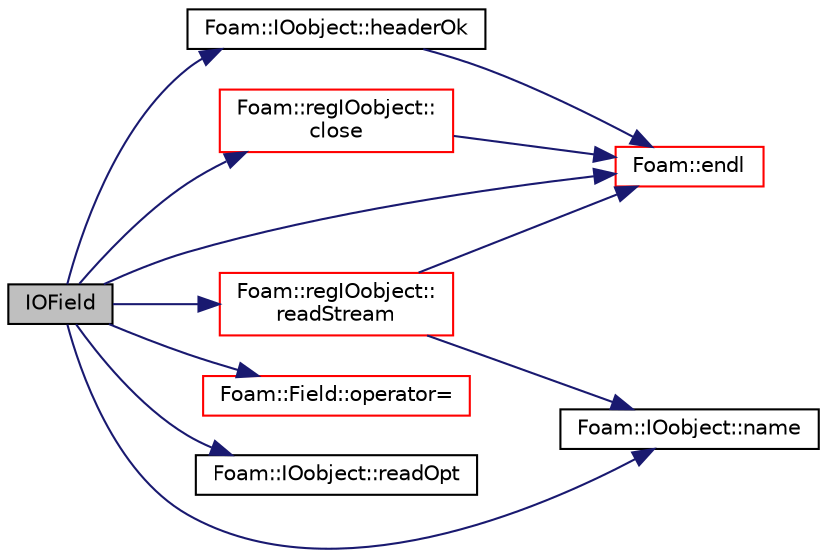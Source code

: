digraph "IOField"
{
  bgcolor="transparent";
  edge [fontname="Helvetica",fontsize="10",labelfontname="Helvetica",labelfontsize="10"];
  node [fontname="Helvetica",fontsize="10",shape=record];
  rankdir="LR";
  Node1 [label="IOField",height=0.2,width=0.4,color="black", fillcolor="grey75", style="filled", fontcolor="black"];
  Node1 -> Node2 [color="midnightblue",fontsize="10",style="solid",fontname="Helvetica"];
  Node2 [label="Foam::regIOobject::\lclose",height=0.2,width=0.4,color="red",URL="$a02207.html#a5ae591df94fc66ccb85cbb6565368bca",tooltip="Close Istream. "];
  Node2 -> Node3 [color="midnightblue",fontsize="10",style="solid",fontname="Helvetica"];
  Node3 [label="Foam::endl",height=0.2,width=0.4,color="red",URL="$a10936.html#a2db8fe02a0d3909e9351bb4275b23ce4",tooltip="Add newline and flush stream. "];
  Node1 -> Node3 [color="midnightblue",fontsize="10",style="solid",fontname="Helvetica"];
  Node1 -> Node4 [color="midnightblue",fontsize="10",style="solid",fontname="Helvetica"];
  Node4 [label="Foam::IOobject::headerOk",height=0.2,width=0.4,color="black",URL="$a01203.html#a9d4879c850ce41d945ff77e788de3a23",tooltip="Read and check header info. "];
  Node4 -> Node3 [color="midnightblue",fontsize="10",style="solid",fontname="Helvetica"];
  Node1 -> Node5 [color="midnightblue",fontsize="10",style="solid",fontname="Helvetica"];
  Node5 [label="Foam::IOobject::name",height=0.2,width=0.4,color="black",URL="$a01203.html#a75b72488d2e82151b025744974919d5d",tooltip="Return name. "];
  Node1 -> Node6 [color="midnightblue",fontsize="10",style="solid",fontname="Helvetica"];
  Node6 [label="Foam::Field::operator=",height=0.2,width=0.4,color="red",URL="$a00767.html#a4356fadebc9e59fb8189733d26c75605"];
  Node1 -> Node7 [color="midnightblue",fontsize="10",style="solid",fontname="Helvetica"];
  Node7 [label="Foam::IOobject::readOpt",height=0.2,width=0.4,color="black",URL="$a01203.html#af3c10cbbefc4d1d63d9dbe411d9701ec"];
  Node1 -> Node8 [color="midnightblue",fontsize="10",style="solid",fontname="Helvetica"];
  Node8 [label="Foam::regIOobject::\lreadStream",height=0.2,width=0.4,color="red",URL="$a02207.html#a1cab0be4cd0a737bfcdd4e43a032d3fd",tooltip="Return Istream and check object type against that given. "];
  Node8 -> Node5 [color="midnightblue",fontsize="10",style="solid",fontname="Helvetica"];
  Node8 -> Node3 [color="midnightblue",fontsize="10",style="solid",fontname="Helvetica"];
}

